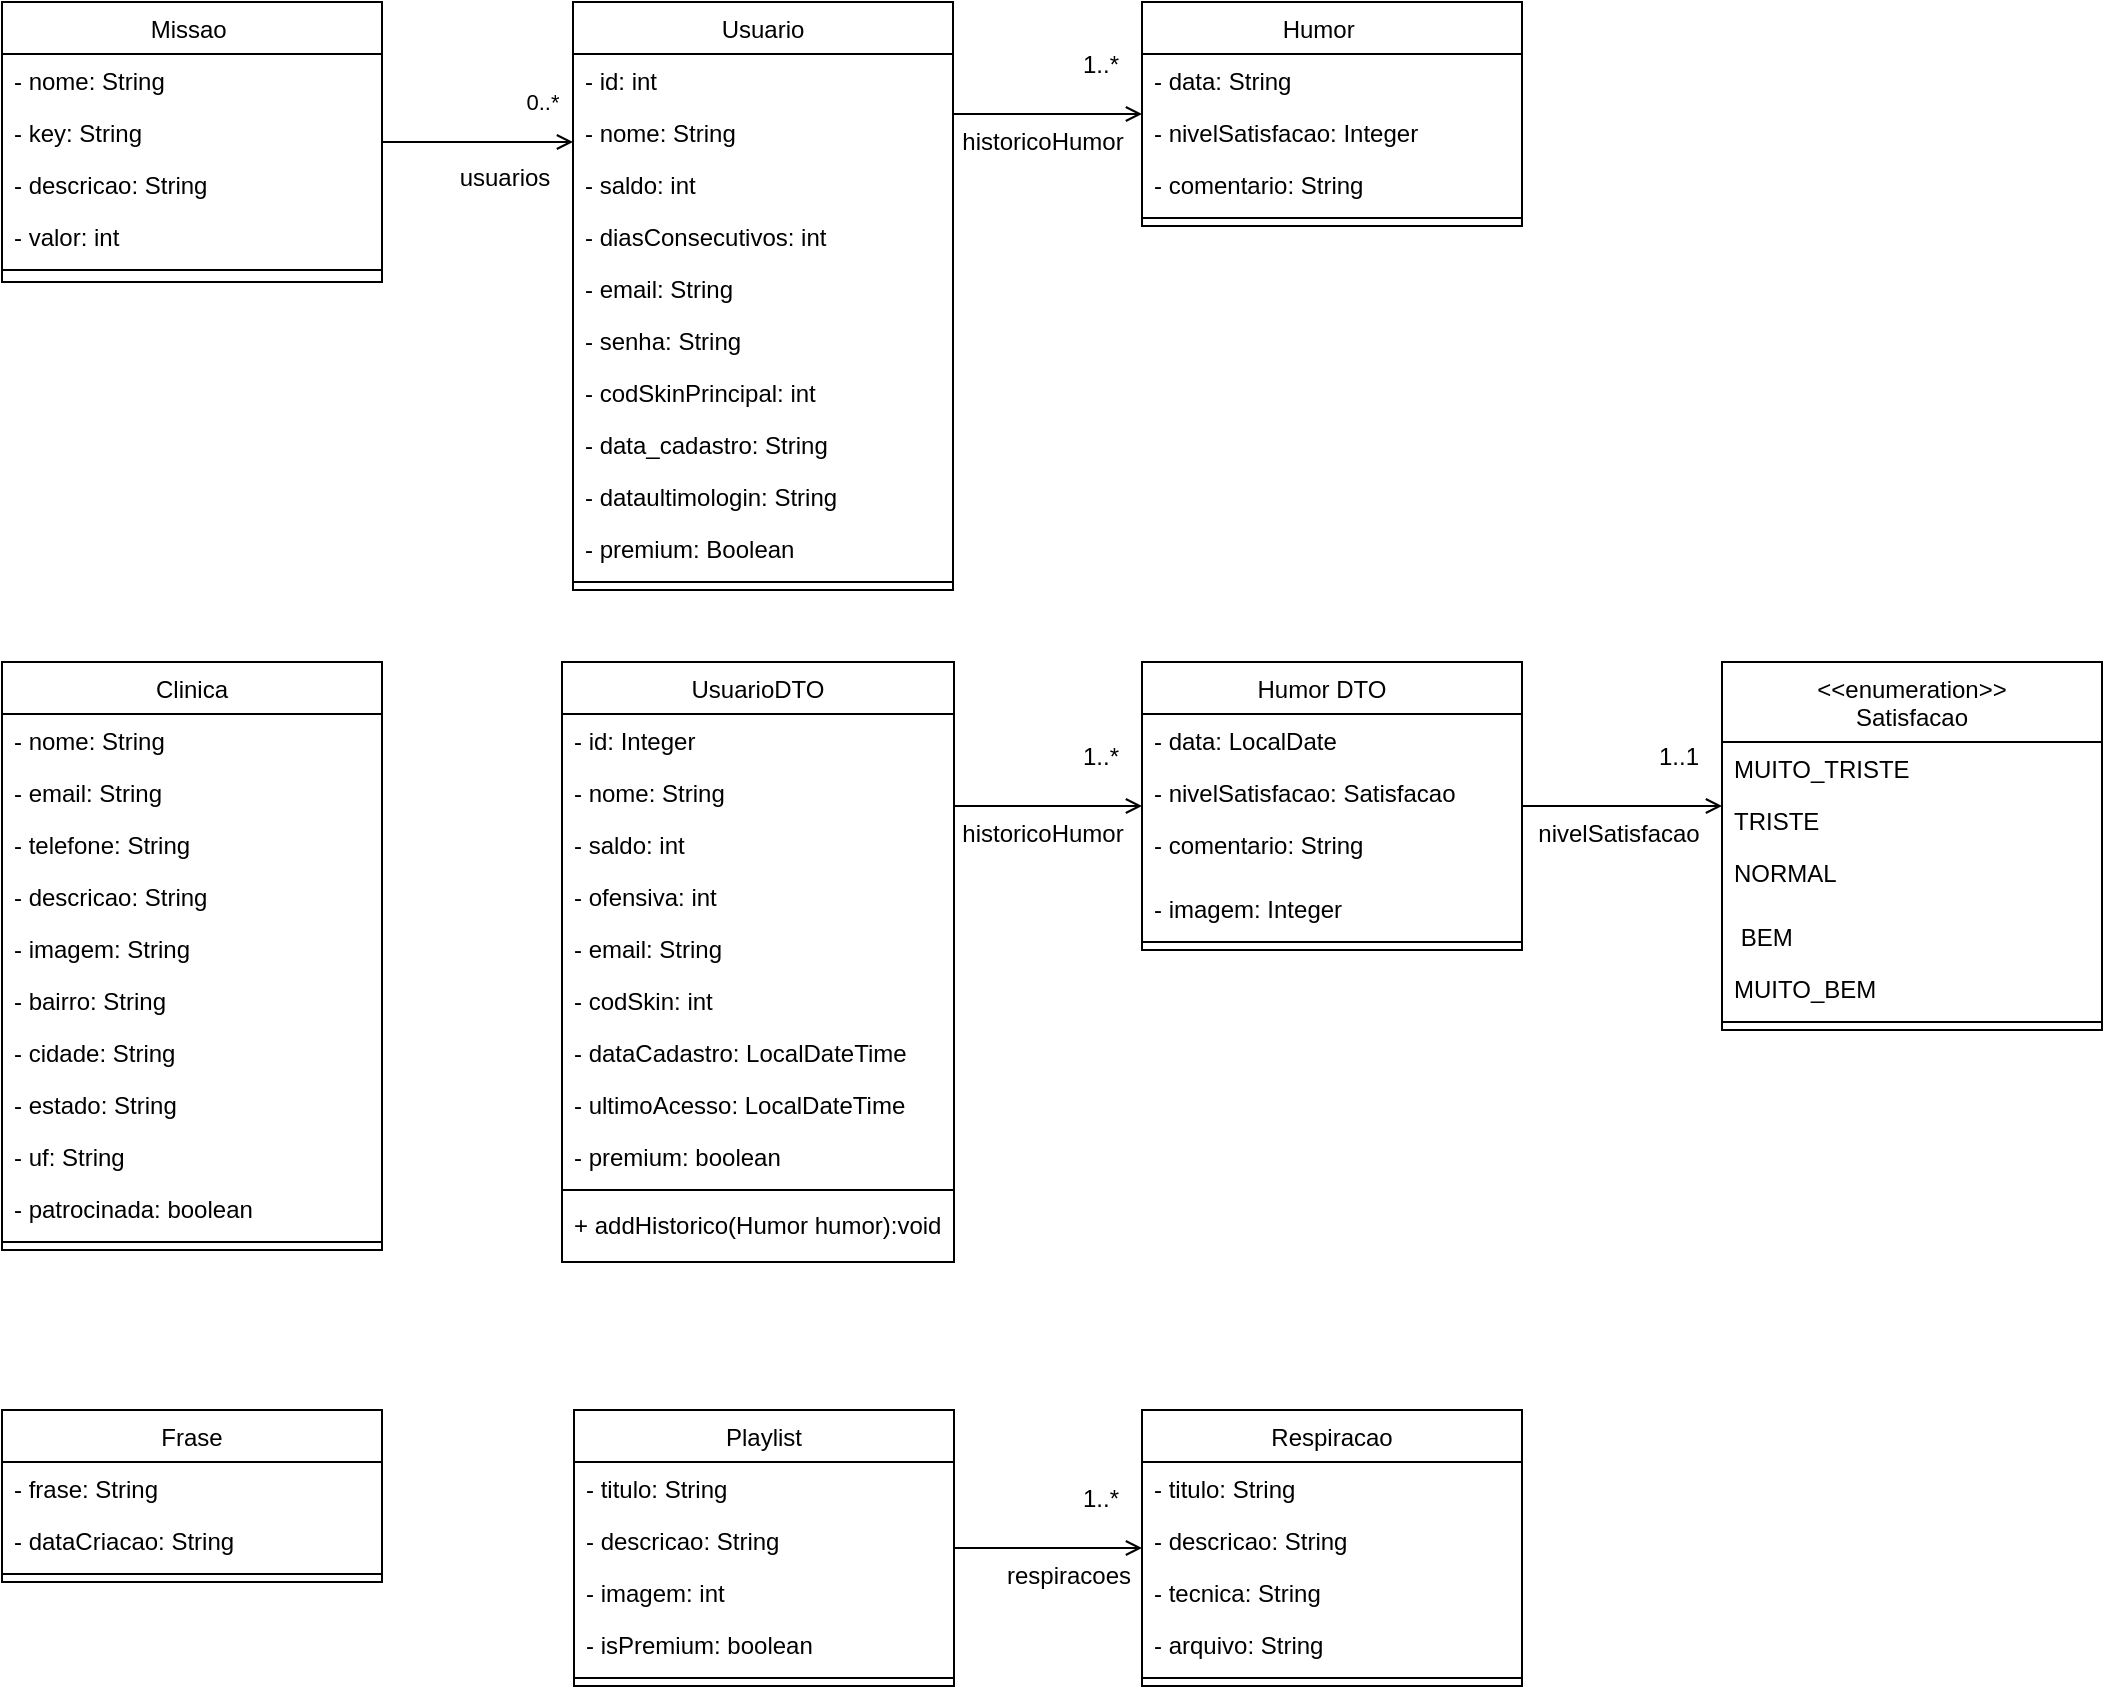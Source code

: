 <mxfile version="22.0.8" type="device">
  <diagram id="C5RBs43oDa-KdzZeNtuy" name="Page-1">
    <mxGraphModel dx="764" dy="662" grid="1" gridSize="10" guides="1" tooltips="1" connect="1" arrows="1" fold="1" page="1" pageScale="1" pageWidth="827" pageHeight="1169" math="0" shadow="0">
      <root>
        <mxCell id="WIyWlLk6GJQsqaUBKTNV-0" />
        <mxCell id="WIyWlLk6GJQsqaUBKTNV-1" parent="WIyWlLk6GJQsqaUBKTNV-0" />
        <mxCell id="VKsIo6Bwxz8uDlpRGmw7-0" value="Clinica" style="swimlane;fontStyle=0;align=center;verticalAlign=top;childLayout=stackLayout;horizontal=1;startSize=26;horizontalStack=0;resizeParent=1;resizeLast=0;collapsible=1;marginBottom=0;rounded=0;shadow=0;strokeWidth=1;" parent="WIyWlLk6GJQsqaUBKTNV-1" vertex="1">
          <mxGeometry x="860" y="360" width="190" height="294" as="geometry">
            <mxRectangle x="230" y="140" width="160" height="26" as="alternateBounds" />
          </mxGeometry>
        </mxCell>
        <mxCell id="VKsIo6Bwxz8uDlpRGmw7-1" value="- nome: String " style="text;align=left;verticalAlign=top;spacingLeft=4;spacingRight=4;overflow=hidden;rotatable=0;points=[[0,0.5],[1,0.5]];portConstraint=eastwest;" parent="VKsIo6Bwxz8uDlpRGmw7-0" vertex="1">
          <mxGeometry y="26" width="190" height="26" as="geometry" />
        </mxCell>
        <mxCell id="VKsIo6Bwxz8uDlpRGmw7-2" value="- email: String " style="text;align=left;verticalAlign=top;spacingLeft=4;spacingRight=4;overflow=hidden;rotatable=0;points=[[0,0.5],[1,0.5]];portConstraint=eastwest;rounded=0;shadow=0;html=0;" parent="VKsIo6Bwxz8uDlpRGmw7-0" vertex="1">
          <mxGeometry y="52" width="190" height="26" as="geometry" />
        </mxCell>
        <mxCell id="VKsIo6Bwxz8uDlpRGmw7-3" value="- telefone: String" style="text;align=left;verticalAlign=top;spacingLeft=4;spacingRight=4;overflow=hidden;rotatable=0;points=[[0,0.5],[1,0.5]];portConstraint=eastwest;rounded=0;shadow=0;html=0;" parent="VKsIo6Bwxz8uDlpRGmw7-0" vertex="1">
          <mxGeometry y="78" width="190" height="26" as="geometry" />
        </mxCell>
        <mxCell id="VKsIo6Bwxz8uDlpRGmw7-7" value="- descricao: String" style="text;align=left;verticalAlign=top;spacingLeft=4;spacingRight=4;overflow=hidden;rotatable=0;points=[[0,0.5],[1,0.5]];portConstraint=eastwest;rounded=0;shadow=0;html=0;" parent="VKsIo6Bwxz8uDlpRGmw7-0" vertex="1">
          <mxGeometry y="104" width="190" height="26" as="geometry" />
        </mxCell>
        <mxCell id="VKsIo6Bwxz8uDlpRGmw7-8" value="- imagem: String " style="text;align=left;verticalAlign=top;spacingLeft=4;spacingRight=4;overflow=hidden;rotatable=0;points=[[0,0.5],[1,0.5]];portConstraint=eastwest;" parent="VKsIo6Bwxz8uDlpRGmw7-0" vertex="1">
          <mxGeometry y="130" width="190" height="26" as="geometry" />
        </mxCell>
        <mxCell id="VKsIo6Bwxz8uDlpRGmw7-9" value="- bairro: String" style="text;align=left;verticalAlign=top;spacingLeft=4;spacingRight=4;overflow=hidden;rotatable=0;points=[[0,0.5],[1,0.5]];portConstraint=eastwest;" parent="VKsIo6Bwxz8uDlpRGmw7-0" vertex="1">
          <mxGeometry y="156" width="190" height="26" as="geometry" />
        </mxCell>
        <mxCell id="VKsIo6Bwxz8uDlpRGmw7-10" value="- cidade: String" style="text;align=left;verticalAlign=top;spacingLeft=4;spacingRight=4;overflow=hidden;rotatable=0;points=[[0,0.5],[1,0.5]];portConstraint=eastwest;" parent="VKsIo6Bwxz8uDlpRGmw7-0" vertex="1">
          <mxGeometry y="182" width="190" height="26" as="geometry" />
        </mxCell>
        <mxCell id="VKsIo6Bwxz8uDlpRGmw7-11" value="- estado: String" style="text;align=left;verticalAlign=top;spacingLeft=4;spacingRight=4;overflow=hidden;rotatable=0;points=[[0,0.5],[1,0.5]];portConstraint=eastwest;" parent="VKsIo6Bwxz8uDlpRGmw7-0" vertex="1">
          <mxGeometry y="208" width="190" height="26" as="geometry" />
        </mxCell>
        <mxCell id="VKsIo6Bwxz8uDlpRGmw7-12" value="- uf: String" style="text;align=left;verticalAlign=top;spacingLeft=4;spacingRight=4;overflow=hidden;rotatable=0;points=[[0,0.5],[1,0.5]];portConstraint=eastwest;" parent="VKsIo6Bwxz8uDlpRGmw7-0" vertex="1">
          <mxGeometry y="234" width="190" height="26" as="geometry" />
        </mxCell>
        <mxCell id="VKsIo6Bwxz8uDlpRGmw7-13" value="- patrocinada: boolean" style="text;align=left;verticalAlign=top;spacingLeft=4;spacingRight=4;overflow=hidden;rotatable=0;points=[[0,0.5],[1,0.5]];portConstraint=eastwest;" parent="VKsIo6Bwxz8uDlpRGmw7-0" vertex="1">
          <mxGeometry y="260" width="190" height="26" as="geometry" />
        </mxCell>
        <mxCell id="VKsIo6Bwxz8uDlpRGmw7-4" value="" style="line;html=1;strokeWidth=1;align=left;verticalAlign=middle;spacingTop=-1;spacingLeft=3;spacingRight=3;rotatable=0;labelPosition=right;points=[];portConstraint=eastwest;" parent="VKsIo6Bwxz8uDlpRGmw7-0" vertex="1">
          <mxGeometry y="286" width="190" height="8" as="geometry" />
        </mxCell>
        <mxCell id="VKsIo6Bwxz8uDlpRGmw7-14" value="Frase" style="swimlane;fontStyle=0;align=center;verticalAlign=top;childLayout=stackLayout;horizontal=1;startSize=26;horizontalStack=0;resizeParent=1;resizeLast=0;collapsible=1;marginBottom=0;rounded=0;shadow=0;strokeWidth=1;" parent="WIyWlLk6GJQsqaUBKTNV-1" vertex="1">
          <mxGeometry x="860" y="734" width="190" height="86" as="geometry">
            <mxRectangle x="230" y="140" width="160" height="26" as="alternateBounds" />
          </mxGeometry>
        </mxCell>
        <mxCell id="VKsIo6Bwxz8uDlpRGmw7-15" value="- frase: String" style="text;align=left;verticalAlign=top;spacingLeft=4;spacingRight=4;overflow=hidden;rotatable=0;points=[[0,0.5],[1,0.5]];portConstraint=eastwest;" parent="VKsIo6Bwxz8uDlpRGmw7-14" vertex="1">
          <mxGeometry y="26" width="190" height="26" as="geometry" />
        </mxCell>
        <mxCell id="VKsIo6Bwxz8uDlpRGmw7-16" value="- dataCriacao: String" style="text;align=left;verticalAlign=top;spacingLeft=4;spacingRight=4;overflow=hidden;rotatable=0;points=[[0,0.5],[1,0.5]];portConstraint=eastwest;rounded=0;shadow=0;html=0;" parent="VKsIo6Bwxz8uDlpRGmw7-14" vertex="1">
          <mxGeometry y="52" width="190" height="26" as="geometry" />
        </mxCell>
        <mxCell id="VKsIo6Bwxz8uDlpRGmw7-25" value="" style="line;html=1;strokeWidth=1;align=left;verticalAlign=middle;spacingTop=-1;spacingLeft=3;spacingRight=3;rotatable=0;labelPosition=right;points=[];portConstraint=eastwest;" parent="VKsIo6Bwxz8uDlpRGmw7-14" vertex="1">
          <mxGeometry y="78" width="190" height="8" as="geometry" />
        </mxCell>
        <mxCell id="VKsIo6Bwxz8uDlpRGmw7-26" value="Humor    " style="swimlane;fontStyle=0;align=center;verticalAlign=top;childLayout=stackLayout;horizontal=1;startSize=26;horizontalStack=0;resizeParent=1;resizeLast=0;collapsible=1;marginBottom=0;rounded=0;shadow=0;strokeWidth=1;" parent="WIyWlLk6GJQsqaUBKTNV-1" vertex="1">
          <mxGeometry x="1430" y="30" width="190" height="112" as="geometry">
            <mxRectangle x="230" y="140" width="160" height="26" as="alternateBounds" />
          </mxGeometry>
        </mxCell>
        <mxCell id="VKsIo6Bwxz8uDlpRGmw7-27" value="- data: String" style="text;align=left;verticalAlign=top;spacingLeft=4;spacingRight=4;overflow=hidden;rotatable=0;points=[[0,0.5],[1,0.5]];portConstraint=eastwest;" parent="VKsIo6Bwxz8uDlpRGmw7-26" vertex="1">
          <mxGeometry y="26" width="190" height="26" as="geometry" />
        </mxCell>
        <mxCell id="VKsIo6Bwxz8uDlpRGmw7-28" value="- nivelSatisfacao: Integer" style="text;align=left;verticalAlign=top;spacingLeft=4;spacingRight=4;overflow=hidden;rotatable=0;points=[[0,0.5],[1,0.5]];portConstraint=eastwest;rounded=0;shadow=0;html=0;" parent="VKsIo6Bwxz8uDlpRGmw7-26" vertex="1">
          <mxGeometry y="52" width="190" height="26" as="geometry" />
        </mxCell>
        <mxCell id="VKsIo6Bwxz8uDlpRGmw7-30" value="- comentario: String" style="text;align=left;verticalAlign=top;spacingLeft=4;spacingRight=4;overflow=hidden;rotatable=0;points=[[0,0.5],[1,0.5]];portConstraint=eastwest;rounded=0;shadow=0;html=0;" parent="VKsIo6Bwxz8uDlpRGmw7-26" vertex="1">
          <mxGeometry y="78" width="190" height="26" as="geometry" />
        </mxCell>
        <mxCell id="VKsIo6Bwxz8uDlpRGmw7-29" value="" style="line;html=1;strokeWidth=1;align=left;verticalAlign=middle;spacingTop=-1;spacingLeft=3;spacingRight=3;rotatable=0;labelPosition=right;points=[];portConstraint=eastwest;" parent="VKsIo6Bwxz8uDlpRGmw7-26" vertex="1">
          <mxGeometry y="104" width="190" height="8" as="geometry" />
        </mxCell>
        <mxCell id="VKsIo6Bwxz8uDlpRGmw7-38" value="Missao " style="swimlane;fontStyle=0;align=center;verticalAlign=top;childLayout=stackLayout;horizontal=1;startSize=26;horizontalStack=0;resizeParent=1;resizeLast=0;collapsible=1;marginBottom=0;rounded=0;shadow=0;strokeWidth=1;" parent="WIyWlLk6GJQsqaUBKTNV-1" vertex="1">
          <mxGeometry x="860" y="30" width="190" height="140" as="geometry">
            <mxRectangle x="230" y="140" width="160" height="26" as="alternateBounds" />
          </mxGeometry>
        </mxCell>
        <mxCell id="VKsIo6Bwxz8uDlpRGmw7-39" value="- nome: String " style="text;align=left;verticalAlign=top;spacingLeft=4;spacingRight=4;overflow=hidden;rotatable=0;points=[[0,0.5],[1,0.5]];portConstraint=eastwest;" parent="VKsIo6Bwxz8uDlpRGmw7-38" vertex="1">
          <mxGeometry y="26" width="190" height="26" as="geometry" />
        </mxCell>
        <mxCell id="VKsIo6Bwxz8uDlpRGmw7-40" value="- key: String " style="text;align=left;verticalAlign=top;spacingLeft=4;spacingRight=4;overflow=hidden;rotatable=0;points=[[0,0.5],[1,0.5]];portConstraint=eastwest;rounded=0;shadow=0;html=0;" parent="VKsIo6Bwxz8uDlpRGmw7-38" vertex="1">
          <mxGeometry y="52" width="190" height="26" as="geometry" />
        </mxCell>
        <mxCell id="VKsIo6Bwxz8uDlpRGmw7-33" value="- descricao: String" style="text;align=left;verticalAlign=top;spacingLeft=4;spacingRight=4;overflow=hidden;rotatable=0;points=[[0,0.5],[1,0.5]];portConstraint=eastwest;rounded=0;shadow=0;html=0;" parent="VKsIo6Bwxz8uDlpRGmw7-38" vertex="1">
          <mxGeometry y="78" width="190" height="26" as="geometry" />
        </mxCell>
        <mxCell id="VKsIo6Bwxz8uDlpRGmw7-41" value="- valor: int" style="text;align=left;verticalAlign=top;spacingLeft=4;spacingRight=4;overflow=hidden;rotatable=0;points=[[0,0.5],[1,0.5]];portConstraint=eastwest;rounded=0;shadow=0;html=0;" parent="VKsIo6Bwxz8uDlpRGmw7-38" vertex="1">
          <mxGeometry y="104" width="190" height="26" as="geometry" />
        </mxCell>
        <mxCell id="VKsIo6Bwxz8uDlpRGmw7-49" value="" style="line;html=1;strokeWidth=1;align=left;verticalAlign=middle;spacingTop=-1;spacingLeft=3;spacingRight=3;rotatable=0;labelPosition=right;points=[];portConstraint=eastwest;" parent="VKsIo6Bwxz8uDlpRGmw7-38" vertex="1">
          <mxGeometry y="130" width="190" height="8" as="geometry" />
        </mxCell>
        <mxCell id="VKsIo6Bwxz8uDlpRGmw7-50" value="Playlist" style="swimlane;fontStyle=0;align=center;verticalAlign=top;childLayout=stackLayout;horizontal=1;startSize=26;horizontalStack=0;resizeParent=1;resizeLast=0;collapsible=1;marginBottom=0;rounded=0;shadow=0;strokeWidth=1;" parent="WIyWlLk6GJQsqaUBKTNV-1" vertex="1">
          <mxGeometry x="1146" y="734" width="190" height="138" as="geometry">
            <mxRectangle x="230" y="140" width="160" height="26" as="alternateBounds" />
          </mxGeometry>
        </mxCell>
        <mxCell id="VKsIo6Bwxz8uDlpRGmw7-51" value="- titulo: String " style="text;align=left;verticalAlign=top;spacingLeft=4;spacingRight=4;overflow=hidden;rotatable=0;points=[[0,0.5],[1,0.5]];portConstraint=eastwest;" parent="VKsIo6Bwxz8uDlpRGmw7-50" vertex="1">
          <mxGeometry y="26" width="190" height="26" as="geometry" />
        </mxCell>
        <mxCell id="VKsIo6Bwxz8uDlpRGmw7-52" value="- descricao: String " style="text;align=left;verticalAlign=top;spacingLeft=4;spacingRight=4;overflow=hidden;rotatable=0;points=[[0,0.5],[1,0.5]];portConstraint=eastwest;rounded=0;shadow=0;html=0;" parent="VKsIo6Bwxz8uDlpRGmw7-50" vertex="1">
          <mxGeometry y="52" width="190" height="26" as="geometry" />
        </mxCell>
        <mxCell id="VKsIo6Bwxz8uDlpRGmw7-53" value="- imagem: int" style="text;align=left;verticalAlign=top;spacingLeft=4;spacingRight=4;overflow=hidden;rotatable=0;points=[[0,0.5],[1,0.5]];portConstraint=eastwest;rounded=0;shadow=0;html=0;" parent="VKsIo6Bwxz8uDlpRGmw7-50" vertex="1">
          <mxGeometry y="78" width="190" height="26" as="geometry" />
        </mxCell>
        <mxCell id="VKsIo6Bwxz8uDlpRGmw7-54" value="- isPremium: boolean" style="text;align=left;verticalAlign=top;spacingLeft=4;spacingRight=4;overflow=hidden;rotatable=0;points=[[0,0.5],[1,0.5]];portConstraint=eastwest;rounded=0;shadow=0;html=0;" parent="VKsIo6Bwxz8uDlpRGmw7-50" vertex="1">
          <mxGeometry y="104" width="190" height="26" as="geometry" />
        </mxCell>
        <mxCell id="VKsIo6Bwxz8uDlpRGmw7-56" value="" style="line;html=1;strokeWidth=1;align=left;verticalAlign=middle;spacingTop=-1;spacingLeft=3;spacingRight=3;rotatable=0;labelPosition=right;points=[];portConstraint=eastwest;" parent="VKsIo6Bwxz8uDlpRGmw7-50" vertex="1">
          <mxGeometry y="130" width="190" height="8" as="geometry" />
        </mxCell>
        <mxCell id="VKsIo6Bwxz8uDlpRGmw7-57" value="Respiracao" style="swimlane;fontStyle=0;align=center;verticalAlign=top;childLayout=stackLayout;horizontal=1;startSize=26;horizontalStack=0;resizeParent=1;resizeLast=0;collapsible=1;marginBottom=0;rounded=0;shadow=0;strokeWidth=1;" parent="WIyWlLk6GJQsqaUBKTNV-1" vertex="1">
          <mxGeometry x="1430" y="734" width="190" height="138" as="geometry">
            <mxRectangle x="230" y="140" width="160" height="26" as="alternateBounds" />
          </mxGeometry>
        </mxCell>
        <mxCell id="VKsIo6Bwxz8uDlpRGmw7-58" value="- titulo: String " style="text;align=left;verticalAlign=top;spacingLeft=4;spacingRight=4;overflow=hidden;rotatable=0;points=[[0,0.5],[1,0.5]];portConstraint=eastwest;" parent="VKsIo6Bwxz8uDlpRGmw7-57" vertex="1">
          <mxGeometry y="26" width="190" height="26" as="geometry" />
        </mxCell>
        <mxCell id="VKsIo6Bwxz8uDlpRGmw7-59" value="- descricao: String " style="text;align=left;verticalAlign=top;spacingLeft=4;spacingRight=4;overflow=hidden;rotatable=0;points=[[0,0.5],[1,0.5]];portConstraint=eastwest;rounded=0;shadow=0;html=0;" parent="VKsIo6Bwxz8uDlpRGmw7-57" vertex="1">
          <mxGeometry y="52" width="190" height="26" as="geometry" />
        </mxCell>
        <mxCell id="VKsIo6Bwxz8uDlpRGmw7-60" value="- tecnica: String" style="text;align=left;verticalAlign=top;spacingLeft=4;spacingRight=4;overflow=hidden;rotatable=0;points=[[0,0.5],[1,0.5]];portConstraint=eastwest;rounded=0;shadow=0;html=0;" parent="VKsIo6Bwxz8uDlpRGmw7-57" vertex="1">
          <mxGeometry y="78" width="190" height="26" as="geometry" />
        </mxCell>
        <mxCell id="VKsIo6Bwxz8uDlpRGmw7-61" value="- arquivo: String" style="text;align=left;verticalAlign=top;spacingLeft=4;spacingRight=4;overflow=hidden;rotatable=0;points=[[0,0.5],[1,0.5]];portConstraint=eastwest;rounded=0;shadow=0;html=0;" parent="VKsIo6Bwxz8uDlpRGmw7-57" vertex="1">
          <mxGeometry y="104" width="190" height="26" as="geometry" />
        </mxCell>
        <mxCell id="VKsIo6Bwxz8uDlpRGmw7-63" value="" style="line;html=1;strokeWidth=1;align=left;verticalAlign=middle;spacingTop=-1;spacingLeft=3;spacingRight=3;rotatable=0;labelPosition=right;points=[];portConstraint=eastwest;" parent="VKsIo6Bwxz8uDlpRGmw7-57" vertex="1">
          <mxGeometry y="130" width="190" height="8" as="geometry" />
        </mxCell>
        <mxCell id="VKsIo6Bwxz8uDlpRGmw7-74" value="Usuario" style="swimlane;fontStyle=0;align=center;verticalAlign=top;childLayout=stackLayout;horizontal=1;startSize=26;horizontalStack=0;resizeParent=1;resizeLast=0;collapsible=1;marginBottom=0;rounded=0;shadow=0;strokeWidth=1;" parent="WIyWlLk6GJQsqaUBKTNV-1" vertex="1">
          <mxGeometry x="1145.5" y="30" width="190" height="294" as="geometry">
            <mxRectangle x="230" y="140" width="160" height="26" as="alternateBounds" />
          </mxGeometry>
        </mxCell>
        <mxCell id="VKsIo6Bwxz8uDlpRGmw7-75" value="- id: int" style="text;align=left;verticalAlign=top;spacingLeft=4;spacingRight=4;overflow=hidden;rotatable=0;points=[[0,0.5],[1,0.5]];portConstraint=eastwest;" parent="VKsIo6Bwxz8uDlpRGmw7-74" vertex="1">
          <mxGeometry y="26" width="190" height="26" as="geometry" />
        </mxCell>
        <mxCell id="VKsIo6Bwxz8uDlpRGmw7-76" value="- nome: String " style="text;align=left;verticalAlign=top;spacingLeft=4;spacingRight=4;overflow=hidden;rotatable=0;points=[[0,0.5],[1,0.5]];portConstraint=eastwest;rounded=0;shadow=0;html=0;" parent="VKsIo6Bwxz8uDlpRGmw7-74" vertex="1">
          <mxGeometry y="52" width="190" height="26" as="geometry" />
        </mxCell>
        <mxCell id="VKsIo6Bwxz8uDlpRGmw7-78" value="- saldo: int" style="text;align=left;verticalAlign=top;spacingLeft=4;spacingRight=4;overflow=hidden;rotatable=0;points=[[0,0.5],[1,0.5]];portConstraint=eastwest;rounded=0;shadow=0;html=0;" parent="VKsIo6Bwxz8uDlpRGmw7-74" vertex="1">
          <mxGeometry y="78" width="190" height="26" as="geometry" />
        </mxCell>
        <mxCell id="VKsIo6Bwxz8uDlpRGmw7-77" value="- diasConsecutivos: int" style="text;align=left;verticalAlign=top;spacingLeft=4;spacingRight=4;overflow=hidden;rotatable=0;points=[[0,0.5],[1,0.5]];portConstraint=eastwest;rounded=0;shadow=0;html=0;" parent="VKsIo6Bwxz8uDlpRGmw7-74" vertex="1">
          <mxGeometry y="104" width="190" height="26" as="geometry" />
        </mxCell>
        <mxCell id="VKsIo6Bwxz8uDlpRGmw7-79" value="- email: String " style="text;align=left;verticalAlign=top;spacingLeft=4;spacingRight=4;overflow=hidden;rotatable=0;points=[[0,0.5],[1,0.5]];portConstraint=eastwest;" parent="VKsIo6Bwxz8uDlpRGmw7-74" vertex="1">
          <mxGeometry y="130" width="190" height="26" as="geometry" />
        </mxCell>
        <mxCell id="VKsIo6Bwxz8uDlpRGmw7-136" value="- senha: String " style="text;align=left;verticalAlign=top;spacingLeft=4;spacingRight=4;overflow=hidden;rotatable=0;points=[[0,0.5],[1,0.5]];portConstraint=eastwest;" parent="VKsIo6Bwxz8uDlpRGmw7-74" vertex="1">
          <mxGeometry y="156" width="190" height="26" as="geometry" />
        </mxCell>
        <mxCell id="VKsIo6Bwxz8uDlpRGmw7-80" value="- codSkinPrincipal: int" style="text;align=left;verticalAlign=top;spacingLeft=4;spacingRight=4;overflow=hidden;rotatable=0;points=[[0,0.5],[1,0.5]];portConstraint=eastwest;" parent="VKsIo6Bwxz8uDlpRGmw7-74" vertex="1">
          <mxGeometry y="182" width="190" height="26" as="geometry" />
        </mxCell>
        <mxCell id="VKsIo6Bwxz8uDlpRGmw7-81" value="- data_cadastro: String" style="text;align=left;verticalAlign=top;spacingLeft=4;spacingRight=4;overflow=hidden;rotatable=0;points=[[0,0.5],[1,0.5]];portConstraint=eastwest;" parent="VKsIo6Bwxz8uDlpRGmw7-74" vertex="1">
          <mxGeometry y="208" width="190" height="26" as="geometry" />
        </mxCell>
        <mxCell id="VKsIo6Bwxz8uDlpRGmw7-82" value="- dataultimologin: String" style="text;align=left;verticalAlign=top;spacingLeft=4;spacingRight=4;overflow=hidden;rotatable=0;points=[[0,0.5],[1,0.5]];portConstraint=eastwest;" parent="VKsIo6Bwxz8uDlpRGmw7-74" vertex="1">
          <mxGeometry y="234" width="190" height="26" as="geometry" />
        </mxCell>
        <mxCell id="VKsIo6Bwxz8uDlpRGmw7-83" value="- premium: Boolean" style="text;align=left;verticalAlign=top;spacingLeft=4;spacingRight=4;overflow=hidden;rotatable=0;points=[[0,0.5],[1,0.5]];portConstraint=eastwest;" parent="VKsIo6Bwxz8uDlpRGmw7-74" vertex="1">
          <mxGeometry y="260" width="190" height="26" as="geometry" />
        </mxCell>
        <mxCell id="VKsIo6Bwxz8uDlpRGmw7-85" value="" style="line;html=1;strokeWidth=1;align=left;verticalAlign=middle;spacingTop=-1;spacingLeft=3;spacingRight=3;rotatable=0;labelPosition=right;points=[];portConstraint=eastwest;" parent="VKsIo6Bwxz8uDlpRGmw7-74" vertex="1">
          <mxGeometry y="286" width="190" height="8" as="geometry" />
        </mxCell>
        <mxCell id="VKsIo6Bwxz8uDlpRGmw7-118" value="" style="endArrow=open;shadow=0;strokeWidth=1;rounded=0;endFill=1;edgeStyle=elbowEdgeStyle;elbow=vertical;" parent="WIyWlLk6GJQsqaUBKTNV-1" source="VKsIo6Bwxz8uDlpRGmw7-74" target="VKsIo6Bwxz8uDlpRGmw7-26" edge="1">
          <mxGeometry x="0.5" y="41" relative="1" as="geometry">
            <mxPoint x="1340" y="90" as="sourcePoint" />
            <mxPoint x="1470" y="90" as="targetPoint" />
            <mxPoint x="-40" y="32" as="offset" />
          </mxGeometry>
        </mxCell>
        <mxCell id="VKsIo6Bwxz8uDlpRGmw7-120" value="1..*" style="resizable=0;align=right;verticalAlign=bottom;labelBackgroundColor=none;fontSize=12;" parent="VKsIo6Bwxz8uDlpRGmw7-118" connectable="0" vertex="1">
          <mxGeometry x="1" relative="1" as="geometry">
            <mxPoint x="-10" y="-16" as="offset" />
          </mxGeometry>
        </mxCell>
        <mxCell id="VKsIo6Bwxz8uDlpRGmw7-121" value="historicoHumor" style="text;html=1;resizable=0;points=[];;align=center;verticalAlign=middle;labelBackgroundColor=none;rounded=0;shadow=0;strokeWidth=1;fontSize=12;" parent="VKsIo6Bwxz8uDlpRGmw7-118" vertex="1" connectable="0">
          <mxGeometry x="0.5" y="49" relative="1" as="geometry">
            <mxPoint x="-27" y="63" as="offset" />
          </mxGeometry>
        </mxCell>
        <mxCell id="VKsIo6Bwxz8uDlpRGmw7-125" value="" style="endArrow=open;shadow=0;strokeWidth=1;rounded=0;endFill=1;edgeStyle=elbowEdgeStyle;elbow=vertical;" parent="WIyWlLk6GJQsqaUBKTNV-1" source="VKsIo6Bwxz8uDlpRGmw7-38" target="VKsIo6Bwxz8uDlpRGmw7-74" edge="1">
          <mxGeometry x="0.5" y="41" relative="1" as="geometry">
            <mxPoint x="950" y="85.47" as="sourcePoint" />
            <mxPoint x="1080" y="85.47" as="targetPoint" />
            <mxPoint x="-40" y="32" as="offset" />
          </mxGeometry>
        </mxCell>
        <mxCell id="VKsIo6Bwxz8uDlpRGmw7-126" value="" style="resizable=0;align=left;verticalAlign=bottom;labelBackgroundColor=none;fontSize=12;" parent="VKsIo6Bwxz8uDlpRGmw7-125" connectable="0" vertex="1">
          <mxGeometry x="-1" relative="1" as="geometry">
            <mxPoint x="80" y="10" as="offset" />
          </mxGeometry>
        </mxCell>
        <mxCell id="VKsIo6Bwxz8uDlpRGmw7-128" value="usuarios" style="text;html=1;resizable=0;points=[];;align=center;verticalAlign=middle;labelBackgroundColor=none;rounded=0;shadow=0;strokeWidth=1;fontSize=12;" parent="VKsIo6Bwxz8uDlpRGmw7-125" vertex="1" connectable="0">
          <mxGeometry x="0.5" y="49" relative="1" as="geometry">
            <mxPoint x="-11" y="67" as="offset" />
          </mxGeometry>
        </mxCell>
        <mxCell id="VKsIo6Bwxz8uDlpRGmw7-132" value="0..*" style="edgeLabel;html=1;align=center;verticalAlign=middle;resizable=0;points=[];" parent="VKsIo6Bwxz8uDlpRGmw7-125" vertex="1" connectable="0">
          <mxGeometry x="-0.185" relative="1" as="geometry">
            <mxPoint x="41" y="-20" as="offset" />
          </mxGeometry>
        </mxCell>
        <mxCell id="VKsIo6Bwxz8uDlpRGmw7-129" value="" style="endArrow=open;shadow=0;strokeWidth=1;rounded=0;endFill=1;edgeStyle=elbowEdgeStyle;elbow=vertical;" parent="WIyWlLk6GJQsqaUBKTNV-1" source="VKsIo6Bwxz8uDlpRGmw7-50" target="VKsIo6Bwxz8uDlpRGmw7-57" edge="1">
          <mxGeometry x="0.5" y="41" relative="1" as="geometry">
            <mxPoint x="1360" y="764" as="sourcePoint" />
            <mxPoint x="1504" y="764" as="targetPoint" />
            <mxPoint x="-40" y="32" as="offset" />
          </mxGeometry>
        </mxCell>
        <mxCell id="VKsIo6Bwxz8uDlpRGmw7-130" value="1..*" style="resizable=0;align=right;verticalAlign=bottom;labelBackgroundColor=none;fontSize=12;" parent="VKsIo6Bwxz8uDlpRGmw7-129" connectable="0" vertex="1">
          <mxGeometry x="1" relative="1" as="geometry">
            <mxPoint x="-10" y="-16" as="offset" />
          </mxGeometry>
        </mxCell>
        <mxCell id="VKsIo6Bwxz8uDlpRGmw7-131" value="respiracoes" style="text;html=1;resizable=0;points=[];;align=center;verticalAlign=middle;labelBackgroundColor=none;rounded=0;shadow=0;strokeWidth=1;fontSize=12;" parent="VKsIo6Bwxz8uDlpRGmw7-129" vertex="1" connectable="0">
          <mxGeometry x="0.5" y="49" relative="1" as="geometry">
            <mxPoint x="-14" y="63" as="offset" />
          </mxGeometry>
        </mxCell>
        <mxCell id="VKsIo6Bwxz8uDlpRGmw7-137" value="UsuarioDTO" style="swimlane;fontStyle=0;align=center;verticalAlign=top;childLayout=stackLayout;horizontal=1;startSize=26;horizontalStack=0;resizeParent=1;resizeLast=0;collapsible=1;marginBottom=0;rounded=0;shadow=0;strokeWidth=1;" parent="WIyWlLk6GJQsqaUBKTNV-1" vertex="1">
          <mxGeometry x="1140" y="360" width="196" height="300" as="geometry">
            <mxRectangle x="230" y="140" width="160" height="26" as="alternateBounds" />
          </mxGeometry>
        </mxCell>
        <mxCell id="VKsIo6Bwxz8uDlpRGmw7-138" value="- id: Integer" style="text;align=left;verticalAlign=top;spacingLeft=4;spacingRight=4;overflow=hidden;rotatable=0;points=[[0,0.5],[1,0.5]];portConstraint=eastwest;" parent="VKsIo6Bwxz8uDlpRGmw7-137" vertex="1">
          <mxGeometry y="26" width="196" height="26" as="geometry" />
        </mxCell>
        <mxCell id="VKsIo6Bwxz8uDlpRGmw7-139" value="- nome: String " style="text;align=left;verticalAlign=top;spacingLeft=4;spacingRight=4;overflow=hidden;rotatable=0;points=[[0,0.5],[1,0.5]];portConstraint=eastwest;rounded=0;shadow=0;html=0;" parent="VKsIo6Bwxz8uDlpRGmw7-137" vertex="1">
          <mxGeometry y="52" width="196" height="26" as="geometry" />
        </mxCell>
        <mxCell id="VKsIo6Bwxz8uDlpRGmw7-140" value="- saldo: int" style="text;align=left;verticalAlign=top;spacingLeft=4;spacingRight=4;overflow=hidden;rotatable=0;points=[[0,0.5],[1,0.5]];portConstraint=eastwest;rounded=0;shadow=0;html=0;" parent="VKsIo6Bwxz8uDlpRGmw7-137" vertex="1">
          <mxGeometry y="78" width="196" height="26" as="geometry" />
        </mxCell>
        <mxCell id="VKsIo6Bwxz8uDlpRGmw7-141" value="- ofensiva: int" style="text;align=left;verticalAlign=top;spacingLeft=4;spacingRight=4;overflow=hidden;rotatable=0;points=[[0,0.5],[1,0.5]];portConstraint=eastwest;rounded=0;shadow=0;html=0;" parent="VKsIo6Bwxz8uDlpRGmw7-137" vertex="1">
          <mxGeometry y="104" width="196" height="26" as="geometry" />
        </mxCell>
        <mxCell id="VKsIo6Bwxz8uDlpRGmw7-142" value="- email: String " style="text;align=left;verticalAlign=top;spacingLeft=4;spacingRight=4;overflow=hidden;rotatable=0;points=[[0,0.5],[1,0.5]];portConstraint=eastwest;" parent="VKsIo6Bwxz8uDlpRGmw7-137" vertex="1">
          <mxGeometry y="130" width="196" height="26" as="geometry" />
        </mxCell>
        <mxCell id="VKsIo6Bwxz8uDlpRGmw7-144" value="- codSkin: int" style="text;align=left;verticalAlign=top;spacingLeft=4;spacingRight=4;overflow=hidden;rotatable=0;points=[[0,0.5],[1,0.5]];portConstraint=eastwest;" parent="VKsIo6Bwxz8uDlpRGmw7-137" vertex="1">
          <mxGeometry y="156" width="196" height="26" as="geometry" />
        </mxCell>
        <mxCell id="VKsIo6Bwxz8uDlpRGmw7-145" value="- dataCadastro: LocalDateTime" style="text;align=left;verticalAlign=top;spacingLeft=4;spacingRight=4;overflow=hidden;rotatable=0;points=[[0,0.5],[1,0.5]];portConstraint=eastwest;" parent="VKsIo6Bwxz8uDlpRGmw7-137" vertex="1">
          <mxGeometry y="182" width="196" height="26" as="geometry" />
        </mxCell>
        <mxCell id="VKsIo6Bwxz8uDlpRGmw7-146" value="- ultimoAcesso: LocalDateTime" style="text;align=left;verticalAlign=top;spacingLeft=4;spacingRight=4;overflow=hidden;rotatable=0;points=[[0,0.5],[1,0.5]];portConstraint=eastwest;" parent="VKsIo6Bwxz8uDlpRGmw7-137" vertex="1">
          <mxGeometry y="208" width="196" height="26" as="geometry" />
        </mxCell>
        <mxCell id="VKsIo6Bwxz8uDlpRGmw7-147" value="- premium: boolean" style="text;align=left;verticalAlign=top;spacingLeft=4;spacingRight=4;overflow=hidden;rotatable=0;points=[[0,0.5],[1,0.5]];portConstraint=eastwest;" parent="VKsIo6Bwxz8uDlpRGmw7-137" vertex="1">
          <mxGeometry y="234" width="196" height="26" as="geometry" />
        </mxCell>
        <mxCell id="VKsIo6Bwxz8uDlpRGmw7-148" value="" style="line;html=1;strokeWidth=1;align=left;verticalAlign=middle;spacingTop=-1;spacingLeft=3;spacingRight=3;rotatable=0;labelPosition=right;points=[];portConstraint=eastwest;" parent="VKsIo6Bwxz8uDlpRGmw7-137" vertex="1">
          <mxGeometry y="260" width="196" height="8" as="geometry" />
        </mxCell>
        <mxCell id="VKsIo6Bwxz8uDlpRGmw7-149" value="+ addHistorico(Humor humor):void" style="text;align=left;verticalAlign=top;spacingLeft=4;spacingRight=4;overflow=hidden;rotatable=0;points=[[0,0.5],[1,0.5]];portConstraint=eastwest;" parent="VKsIo6Bwxz8uDlpRGmw7-137" vertex="1">
          <mxGeometry y="268" width="196" height="26" as="geometry" />
        </mxCell>
        <mxCell id="VKsIo6Bwxz8uDlpRGmw7-150" value="Humor DTO   " style="swimlane;fontStyle=0;align=center;verticalAlign=top;childLayout=stackLayout;horizontal=1;startSize=26;horizontalStack=0;resizeParent=1;resizeLast=0;collapsible=1;marginBottom=0;rounded=0;shadow=0;strokeWidth=1;" parent="WIyWlLk6GJQsqaUBKTNV-1" vertex="1">
          <mxGeometry x="1430" y="360" width="190" height="144" as="geometry">
            <mxRectangle x="230" y="140" width="160" height="26" as="alternateBounds" />
          </mxGeometry>
        </mxCell>
        <mxCell id="VKsIo6Bwxz8uDlpRGmw7-151" value="- data: LocalDate" style="text;align=left;verticalAlign=top;spacingLeft=4;spacingRight=4;overflow=hidden;rotatable=0;points=[[0,0.5],[1,0.5]];portConstraint=eastwest;" parent="VKsIo6Bwxz8uDlpRGmw7-150" vertex="1">
          <mxGeometry y="26" width="190" height="26" as="geometry" />
        </mxCell>
        <mxCell id="VKsIo6Bwxz8uDlpRGmw7-152" value="- nivelSatisfacao: Satisfacao" style="text;align=left;verticalAlign=top;spacingLeft=4;spacingRight=4;overflow=hidden;rotatable=0;points=[[0,0.5],[1,0.5]];portConstraint=eastwest;rounded=0;shadow=0;html=0;" parent="VKsIo6Bwxz8uDlpRGmw7-150" vertex="1">
          <mxGeometry y="52" width="190" height="26" as="geometry" />
        </mxCell>
        <mxCell id="VKsIo6Bwxz8uDlpRGmw7-172" value="- comentario: String " style="text;align=left;verticalAlign=top;spacingLeft=4;spacingRight=4;overflow=hidden;rotatable=0;points=[[0,0.5],[1,0.5]];portConstraint=eastwest;" parent="VKsIo6Bwxz8uDlpRGmw7-150" vertex="1">
          <mxGeometry y="78" width="190" height="32" as="geometry" />
        </mxCell>
        <mxCell id="VKsIo6Bwxz8uDlpRGmw7-153" value="- imagem: Integer" style="text;align=left;verticalAlign=top;spacingLeft=4;spacingRight=4;overflow=hidden;rotatable=0;points=[[0,0.5],[1,0.5]];portConstraint=eastwest;rounded=0;shadow=0;html=0;" parent="VKsIo6Bwxz8uDlpRGmw7-150" vertex="1">
          <mxGeometry y="110" width="190" height="26" as="geometry" />
        </mxCell>
        <mxCell id="VKsIo6Bwxz8uDlpRGmw7-154" value="" style="line;html=1;strokeWidth=1;align=left;verticalAlign=middle;spacingTop=-1;spacingLeft=3;spacingRight=3;rotatable=0;labelPosition=right;points=[];portConstraint=eastwest;" parent="VKsIo6Bwxz8uDlpRGmw7-150" vertex="1">
          <mxGeometry y="136" width="190" height="8" as="geometry" />
        </mxCell>
        <mxCell id="VKsIo6Bwxz8uDlpRGmw7-163" value="" style="endArrow=open;shadow=0;strokeWidth=1;rounded=0;endFill=1;edgeStyle=elbowEdgeStyle;elbow=vertical;" parent="WIyWlLk6GJQsqaUBKTNV-1" source="VKsIo6Bwxz8uDlpRGmw7-137" target="VKsIo6Bwxz8uDlpRGmw7-150" edge="1">
          <mxGeometry x="0.5" y="41" relative="1" as="geometry">
            <mxPoint x="1336" y="410.29" as="sourcePoint" />
            <mxPoint x="1430" y="410.29" as="targetPoint" />
            <mxPoint x="-40" y="32" as="offset" />
          </mxGeometry>
        </mxCell>
        <mxCell id="VKsIo6Bwxz8uDlpRGmw7-164" value="1..*" style="resizable=0;align=right;verticalAlign=bottom;labelBackgroundColor=none;fontSize=12;" parent="VKsIo6Bwxz8uDlpRGmw7-163" connectable="0" vertex="1">
          <mxGeometry x="1" relative="1" as="geometry">
            <mxPoint x="-10" y="-16" as="offset" />
          </mxGeometry>
        </mxCell>
        <mxCell id="VKsIo6Bwxz8uDlpRGmw7-165" value="historicoHumor" style="text;html=1;resizable=0;points=[];;align=center;verticalAlign=middle;labelBackgroundColor=none;rounded=0;shadow=0;strokeWidth=1;fontSize=12;" parent="VKsIo6Bwxz8uDlpRGmw7-163" vertex="1" connectable="0">
          <mxGeometry x="0.5" y="49" relative="1" as="geometry">
            <mxPoint x="-27" y="63" as="offset" />
          </mxGeometry>
        </mxCell>
        <mxCell id="VKsIo6Bwxz8uDlpRGmw7-169" value="" style="endArrow=open;shadow=0;strokeWidth=1;rounded=0;endFill=1;edgeStyle=elbowEdgeStyle;elbow=vertical;" parent="WIyWlLk6GJQsqaUBKTNV-1" source="VKsIo6Bwxz8uDlpRGmw7-150" target="VKsIo6Bwxz8uDlpRGmw7-174" edge="1">
          <mxGeometry x="0.5" y="41" relative="1" as="geometry">
            <mxPoint x="1640" y="392.65" as="sourcePoint" />
            <mxPoint x="1740" y="432.286" as="targetPoint" />
            <mxPoint x="-40" y="32" as="offset" />
          </mxGeometry>
        </mxCell>
        <mxCell id="VKsIo6Bwxz8uDlpRGmw7-170" value="1..1" style="resizable=0;align=right;verticalAlign=bottom;labelBackgroundColor=none;fontSize=12;" parent="VKsIo6Bwxz8uDlpRGmw7-169" connectable="0" vertex="1">
          <mxGeometry x="1" relative="1" as="geometry">
            <mxPoint x="-10" y="-16" as="offset" />
          </mxGeometry>
        </mxCell>
        <mxCell id="VKsIo6Bwxz8uDlpRGmw7-171" value="nivelSatisfacao" style="text;html=1;resizable=0;points=[];;align=center;verticalAlign=middle;labelBackgroundColor=none;rounded=0;shadow=0;strokeWidth=1;fontSize=12;" parent="VKsIo6Bwxz8uDlpRGmw7-169" vertex="1" connectable="0">
          <mxGeometry x="0.5" y="49" relative="1" as="geometry">
            <mxPoint x="-27" y="63" as="offset" />
          </mxGeometry>
        </mxCell>
        <mxCell id="VKsIo6Bwxz8uDlpRGmw7-174" value="&lt;&lt;enumeration&gt;&gt;&#xa;Satisfacao" style="swimlane;fontStyle=0;align=center;verticalAlign=top;childLayout=stackLayout;horizontal=1;startSize=40;horizontalStack=0;resizeParent=1;resizeLast=0;collapsible=1;marginBottom=0;rounded=0;shadow=0;strokeWidth=1;" parent="WIyWlLk6GJQsqaUBKTNV-1" vertex="1">
          <mxGeometry x="1720" y="360" width="190" height="184" as="geometry">
            <mxRectangle x="230" y="140" width="160" height="26" as="alternateBounds" />
          </mxGeometry>
        </mxCell>
        <mxCell id="VKsIo6Bwxz8uDlpRGmw7-175" value="MUITO_TRISTE" style="text;align=left;verticalAlign=top;spacingLeft=4;spacingRight=4;overflow=hidden;rotatable=0;points=[[0,0.5],[1,0.5]];portConstraint=eastwest;" parent="VKsIo6Bwxz8uDlpRGmw7-174" vertex="1">
          <mxGeometry y="40" width="190" height="26" as="geometry" />
        </mxCell>
        <mxCell id="VKsIo6Bwxz8uDlpRGmw7-176" value="TRISTE" style="text;align=left;verticalAlign=top;spacingLeft=4;spacingRight=4;overflow=hidden;rotatable=0;points=[[0,0.5],[1,0.5]];portConstraint=eastwest;rounded=0;shadow=0;html=0;" parent="VKsIo6Bwxz8uDlpRGmw7-174" vertex="1">
          <mxGeometry y="66" width="190" height="26" as="geometry" />
        </mxCell>
        <mxCell id="VKsIo6Bwxz8uDlpRGmw7-177" value="NORMAL" style="text;align=left;verticalAlign=top;spacingLeft=4;spacingRight=4;overflow=hidden;rotatable=0;points=[[0,0.5],[1,0.5]];portConstraint=eastwest;" parent="VKsIo6Bwxz8uDlpRGmw7-174" vertex="1">
          <mxGeometry y="92" width="190" height="32" as="geometry" />
        </mxCell>
        <mxCell id="VKsIo6Bwxz8uDlpRGmw7-178" value=" BEM" style="text;align=left;verticalAlign=top;spacingLeft=4;spacingRight=4;overflow=hidden;rotatable=0;points=[[0,0.5],[1,0.5]];portConstraint=eastwest;rounded=0;shadow=0;html=0;" parent="VKsIo6Bwxz8uDlpRGmw7-174" vertex="1">
          <mxGeometry y="124" width="190" height="26" as="geometry" />
        </mxCell>
        <mxCell id="VKsIo6Bwxz8uDlpRGmw7-180" value="MUITO_BEM" style="text;align=left;verticalAlign=top;spacingLeft=4;spacingRight=4;overflow=hidden;rotatable=0;points=[[0,0.5],[1,0.5]];portConstraint=eastwest;rounded=0;shadow=0;html=0;" parent="VKsIo6Bwxz8uDlpRGmw7-174" vertex="1">
          <mxGeometry y="150" width="190" height="26" as="geometry" />
        </mxCell>
        <mxCell id="VKsIo6Bwxz8uDlpRGmw7-179" value="" style="line;html=1;strokeWidth=1;align=left;verticalAlign=middle;spacingTop=-1;spacingLeft=3;spacingRight=3;rotatable=0;labelPosition=right;points=[];portConstraint=eastwest;" parent="VKsIo6Bwxz8uDlpRGmw7-174" vertex="1">
          <mxGeometry y="176" width="190" height="8" as="geometry" />
        </mxCell>
      </root>
    </mxGraphModel>
  </diagram>
</mxfile>
